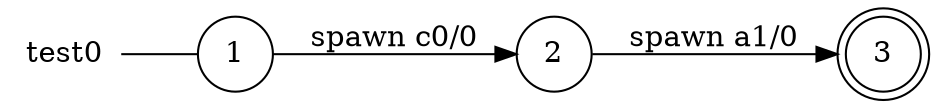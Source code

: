digraph test0 {
	rankdir="LR";
	n_0 [label="test0", shape="plaintext"];
	n_1 [id="1", shape=circle, label="1"];
	n_0 -> n_1 [arrowhead=none];
	n_2 [id="2", shape=circle, label="2"];
	n_3 [id="3", shape=doublecircle, label="3"];

	n_2 -> n_3 [id="[$e|0]", label="spawn a1/0"];
	n_1 -> n_2 [id="[$e|1]", label="spawn c0/0"];
}
